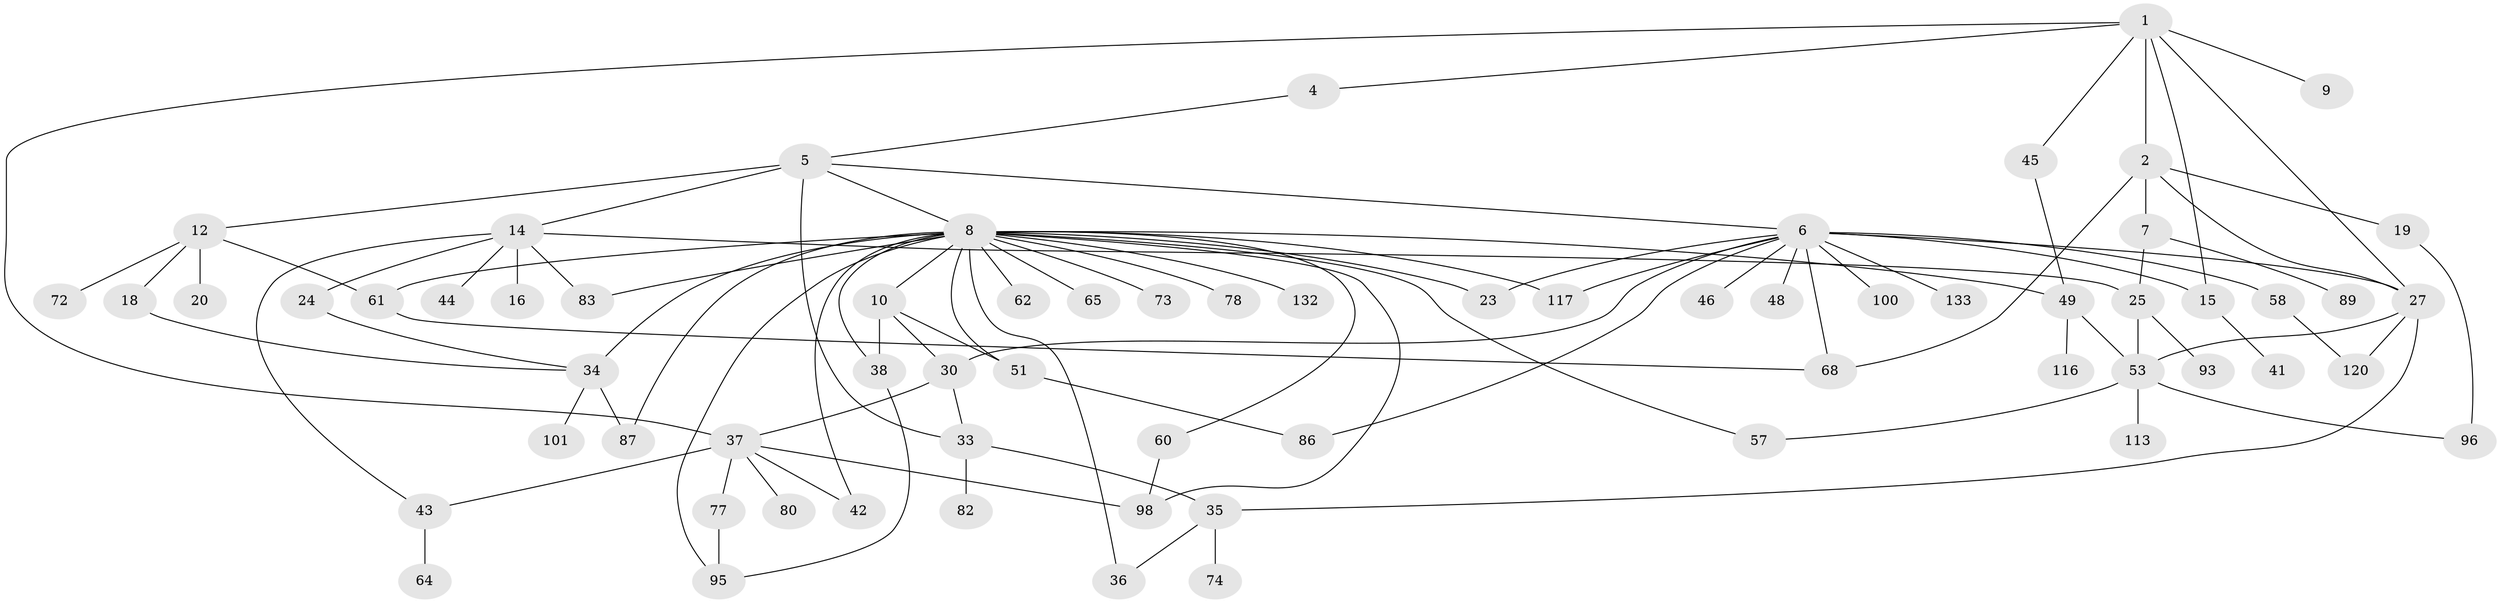 // original degree distribution, {6: 0.021897810218978103, 5: 0.08029197080291971, 3: 0.19708029197080293, 2: 0.3357664233576642, 9: 0.0072992700729927005, 1: 0.2773722627737226, 8: 0.0072992700729927005, 4: 0.06569343065693431, 7: 0.0072992700729927005}
// Generated by graph-tools (version 1.1) at 2025/13/03/09/25 04:13:36]
// undirected, 68 vertices, 100 edges
graph export_dot {
graph [start="1"]
  node [color=gray90,style=filled];
  1 [super="+3"];
  2 [super="+31"];
  4;
  5;
  6 [super="+21+13"];
  7;
  8 [super="+11+54"];
  9;
  10 [super="+26"];
  12;
  14 [super="+85"];
  15 [super="+17"];
  16;
  18 [super="+130"];
  19 [super="+69"];
  20;
  23 [super="+28"];
  24 [super="+119"];
  25 [super="+47"];
  27 [super="+66"];
  30 [super="+106"];
  33 [super="+115+71+56"];
  34 [super="+40+94"];
  35 [super="+104"];
  36;
  37 [super="+39+107+134"];
  38;
  41;
  42;
  43;
  44;
  45;
  46;
  48 [super="+81"];
  49 [super="+97+124"];
  51 [super="+52"];
  53 [super="+67+76+111+84"];
  57;
  58 [super="+88+114"];
  60 [super="+92"];
  61 [super="+123"];
  62;
  64;
  65;
  68 [super="+108"];
  72 [super="+129"];
  73;
  74;
  77 [super="+128"];
  78;
  80 [super="+118"];
  82 [super="+110"];
  83 [super="+103"];
  86;
  87 [super="+137"];
  89;
  93;
  95;
  96 [super="+126"];
  98;
  100;
  101 [super="+105"];
  113;
  116;
  117;
  120;
  132;
  133;
  1 -- 2;
  1 -- 4;
  1 -- 9;
  1 -- 45;
  1 -- 37;
  1 -- 15;
  1 -- 27;
  2 -- 7;
  2 -- 19;
  2 -- 68;
  2 -- 27;
  4 -- 5;
  5 -- 6;
  5 -- 8;
  5 -- 12;
  5 -- 14;
  5 -- 33;
  6 -- 23;
  6 -- 30;
  6 -- 46;
  6 -- 58;
  6 -- 133;
  6 -- 27 [weight=2];
  6 -- 15;
  6 -- 48;
  6 -- 100;
  6 -- 68;
  6 -- 117;
  6 -- 86;
  7 -- 25;
  7 -- 89;
  8 -- 10;
  8 -- 73;
  8 -- 65;
  8 -- 132;
  8 -- 83;
  8 -- 87;
  8 -- 95;
  8 -- 34 [weight=2];
  8 -- 98;
  8 -- 36;
  8 -- 42;
  8 -- 49;
  8 -- 117;
  8 -- 57;
  8 -- 60;
  8 -- 61;
  8 -- 62;
  8 -- 51;
  8 -- 38;
  8 -- 23;
  8 -- 78;
  10 -- 38;
  10 -- 51;
  10 -- 30;
  12 -- 18;
  12 -- 20;
  12 -- 72;
  12 -- 61;
  14 -- 16;
  14 -- 24;
  14 -- 43;
  14 -- 44;
  14 -- 83;
  14 -- 25;
  15 -- 41;
  18 -- 34;
  19 -- 96;
  24 -- 34;
  25 -- 53 [weight=2];
  25 -- 93;
  27 -- 35;
  27 -- 53;
  27 -- 120;
  30 -- 37;
  30 -- 33;
  33 -- 35;
  33 -- 82;
  34 -- 101;
  34 -- 87;
  35 -- 36;
  35 -- 74;
  37 -- 80;
  37 -- 42;
  37 -- 77;
  37 -- 98;
  37 -- 43;
  38 -- 95;
  43 -- 64;
  45 -- 49;
  49 -- 53;
  49 -- 116;
  51 -- 86;
  53 -- 96;
  53 -- 113;
  53 -- 57;
  58 -- 120;
  60 -- 98;
  61 -- 68;
  77 -- 95;
}
